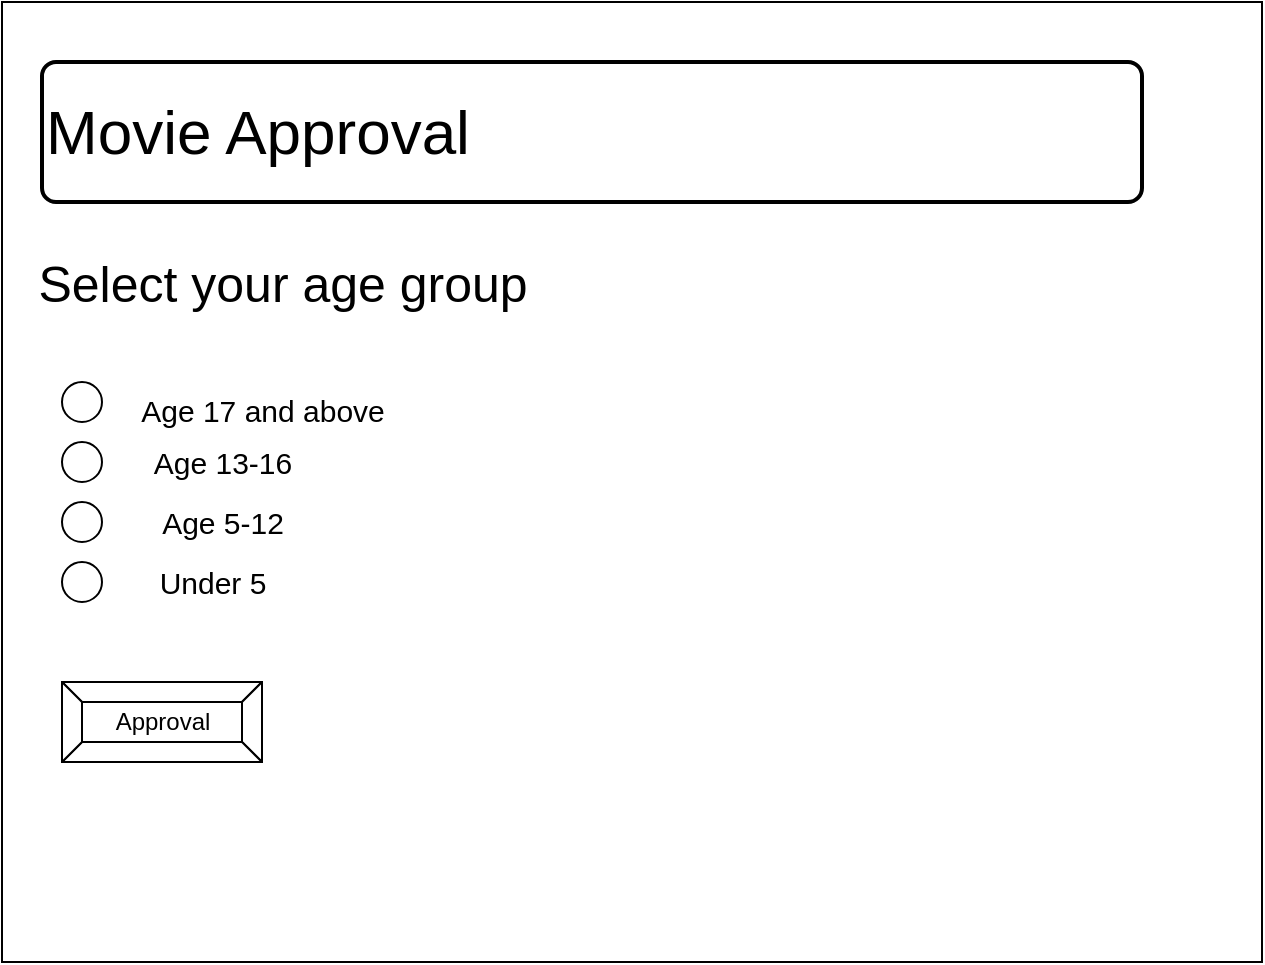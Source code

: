 <mxfile>
    <diagram id="pIaEtrtLPv3HG8r1JEND" name="Page-1">
        <mxGraphModel dx="1074" dy="684" grid="1" gridSize="10" guides="1" tooltips="1" connect="1" arrows="1" fold="1" page="1" pageScale="1" pageWidth="850" pageHeight="1100" math="0" shadow="0">
            <root>
                <mxCell id="0"/>
                <mxCell id="1" parent="0"/>
                <mxCell id="2" value="" style="rounded=0;whiteSpace=wrap;html=1;" parent="1" vertex="1">
                    <mxGeometry x="70" y="100" width="630" height="480" as="geometry"/>
                </mxCell>
                <mxCell id="6" value="Approval" style="labelPosition=center;verticalLabelPosition=middle;align=center;html=1;shape=mxgraph.basic.button;dx=10;" parent="1" vertex="1">
                    <mxGeometry x="100" y="440" width="100" height="40" as="geometry"/>
                </mxCell>
                <mxCell id="7" value="&lt;span style=&quot;font-size: 31px&quot;&gt;Movie Approval&lt;/span&gt;" style="rounded=1;whiteSpace=wrap;html=1;absoluteArcSize=1;arcSize=14;strokeWidth=2;align=left;" vertex="1" parent="1">
                    <mxGeometry x="90" y="130" width="550" height="70" as="geometry"/>
                </mxCell>
                <mxCell id="8" value="" style="verticalLabelPosition=bottom;verticalAlign=top;html=1;shape=mxgraph.flowchart.on-page_reference;direction=south;" vertex="1" parent="1">
                    <mxGeometry x="100" y="290" width="20" height="20" as="geometry"/>
                </mxCell>
                <mxCell id="9" value="" style="verticalLabelPosition=bottom;verticalAlign=top;html=1;shape=mxgraph.flowchart.on-page_reference;" vertex="1" parent="1">
                    <mxGeometry x="100" y="380" width="20" height="20" as="geometry"/>
                </mxCell>
                <mxCell id="10" value="" style="verticalLabelPosition=bottom;verticalAlign=top;html=1;shape=mxgraph.flowchart.on-page_reference;" vertex="1" parent="1">
                    <mxGeometry x="100" y="350" width="20" height="20" as="geometry"/>
                </mxCell>
                <mxCell id="11" value="" style="verticalLabelPosition=bottom;verticalAlign=top;html=1;shape=mxgraph.flowchart.on-page_reference;" vertex="1" parent="1">
                    <mxGeometry x="100" y="320" width="20" height="20" as="geometry"/>
                </mxCell>
                <mxCell id="15" value="&lt;font style=&quot;font-size: 25px&quot;&gt;Select your age group&lt;/font&gt;" style="text;html=1;align=center;verticalAlign=middle;resizable=0;points=[];autosize=1;strokeColor=none;fillColor=none;" vertex="1" parent="1">
                    <mxGeometry x="80" y="230" width="260" height="20" as="geometry"/>
                </mxCell>
                <mxCell id="17" value="&lt;font style=&quot;font-size: 15px&quot;&gt;Age 17 and above&lt;/font&gt;" style="text;html=1;align=center;verticalAlign=middle;resizable=0;points=[];autosize=1;strokeColor=none;fillColor=none;fontSize=25;" vertex="1" parent="1">
                    <mxGeometry x="130" y="280" width="140" height="40" as="geometry"/>
                </mxCell>
                <mxCell id="18" value="Age 13-16" style="text;html=1;align=center;verticalAlign=middle;resizable=0;points=[];autosize=1;strokeColor=none;fillColor=none;fontSize=15;" vertex="1" parent="1">
                    <mxGeometry x="140" y="320" width="80" height="20" as="geometry"/>
                </mxCell>
                <mxCell id="19" value="Age 5-12" style="text;html=1;align=center;verticalAlign=middle;resizable=0;points=[];autosize=1;strokeColor=none;fillColor=none;fontSize=15;" vertex="1" parent="1">
                    <mxGeometry x="140" y="350" width="80" height="20" as="geometry"/>
                </mxCell>
                <mxCell id="20" value="Under 5" style="text;html=1;align=center;verticalAlign=middle;resizable=0;points=[];autosize=1;strokeColor=none;fillColor=none;fontSize=15;" vertex="1" parent="1">
                    <mxGeometry x="140" y="380" width="70" height="20" as="geometry"/>
                </mxCell>
            </root>
        </mxGraphModel>
    </diagram>
</mxfile>